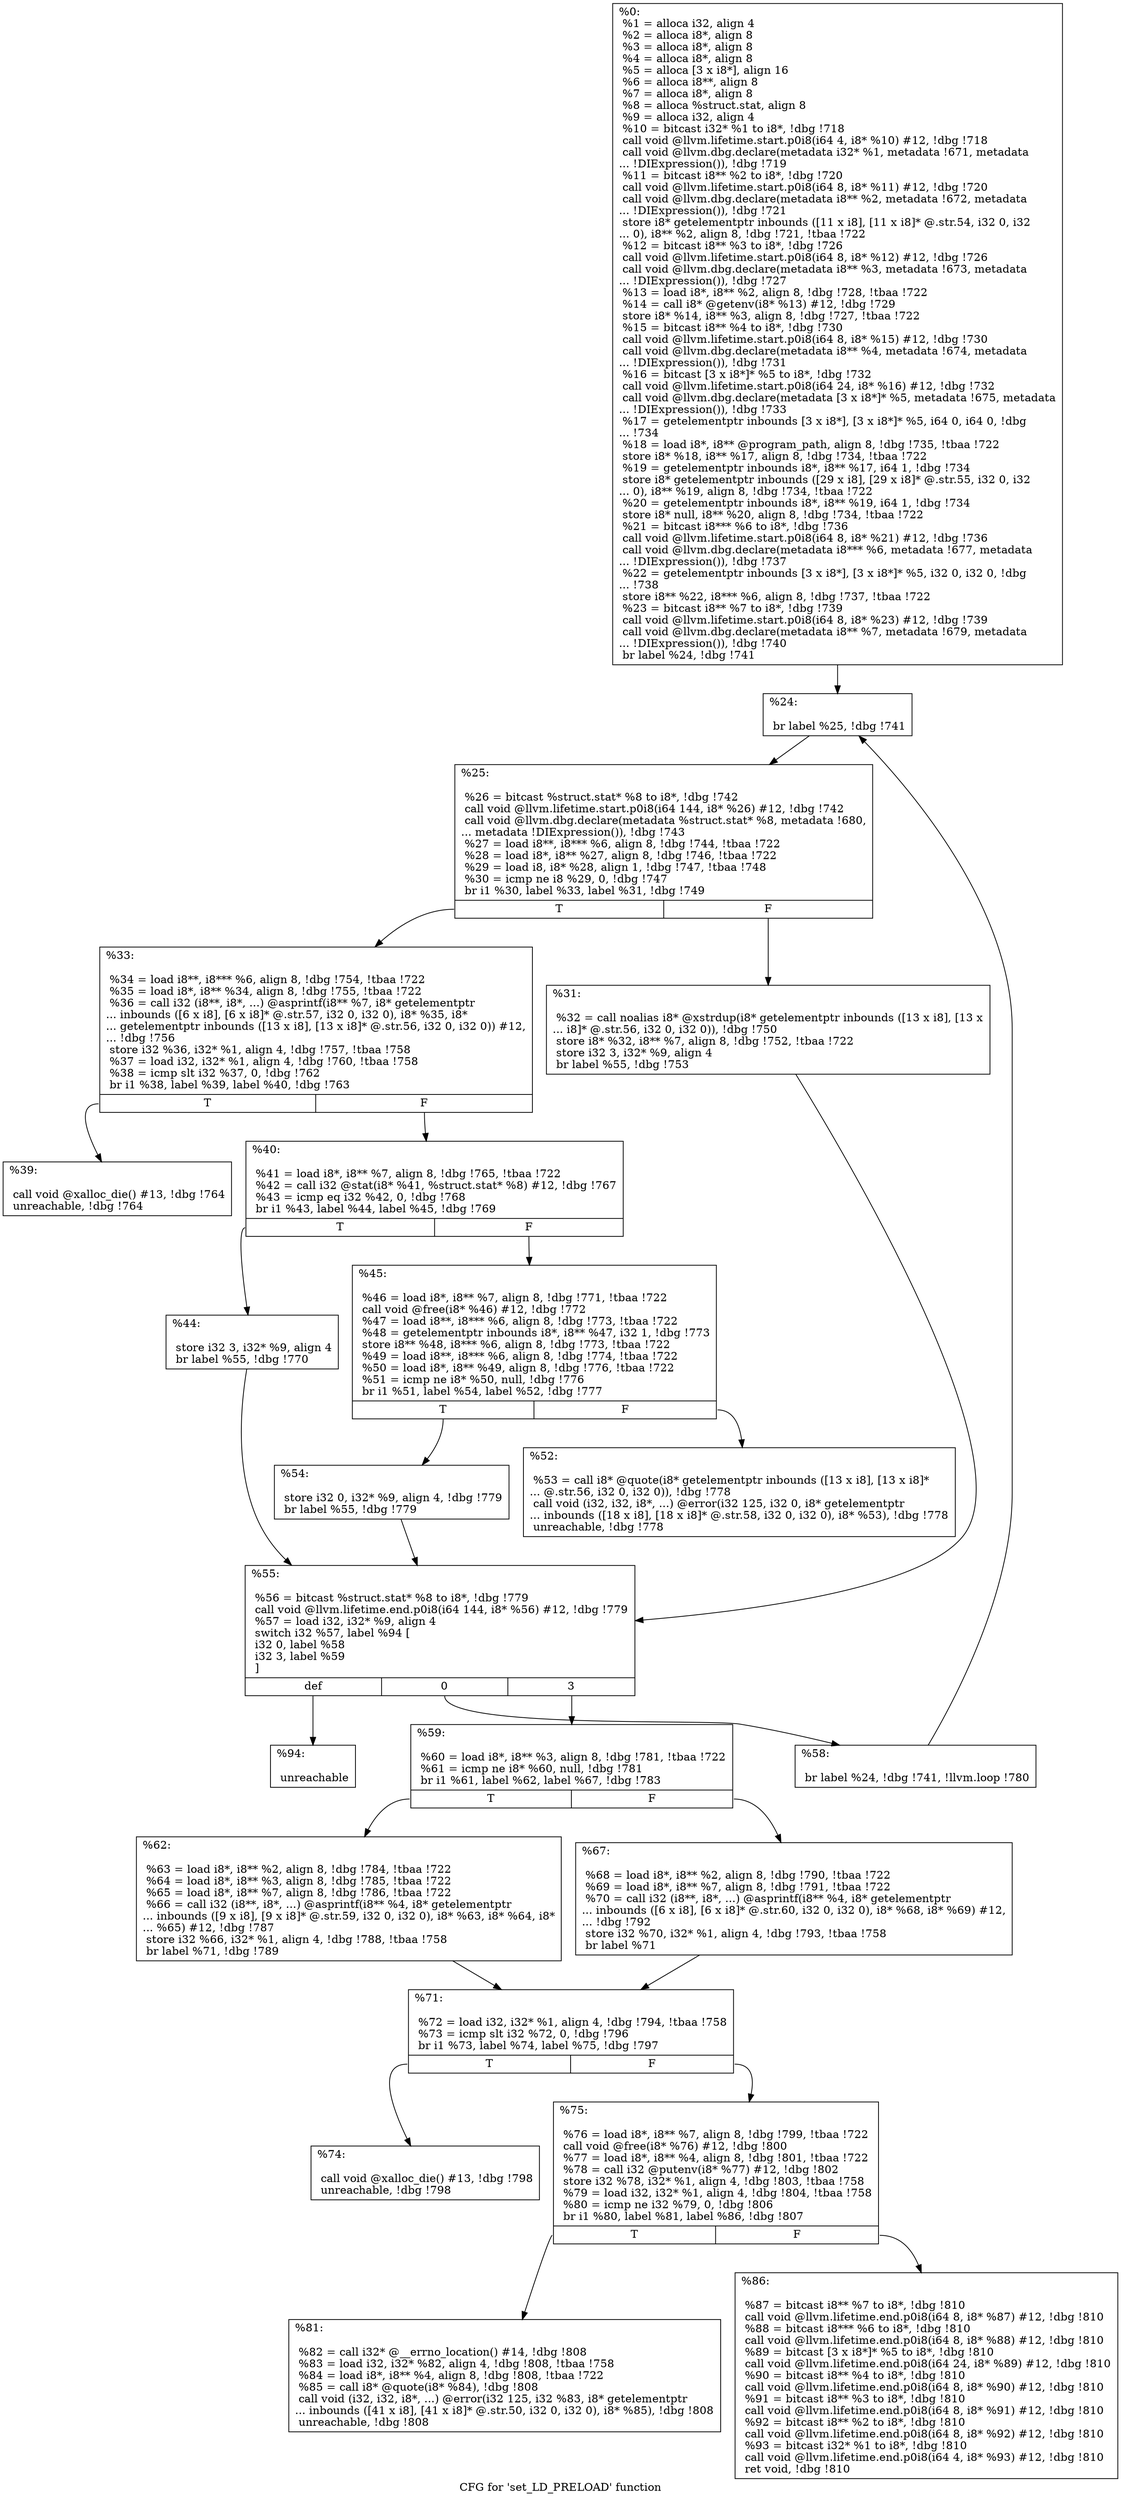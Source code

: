 digraph "CFG for 'set_LD_PRELOAD' function" {
	label="CFG for 'set_LD_PRELOAD' function";

	Node0x1280a10 [shape=record,label="{%0:\l  %1 = alloca i32, align 4\l  %2 = alloca i8*, align 8\l  %3 = alloca i8*, align 8\l  %4 = alloca i8*, align 8\l  %5 = alloca [3 x i8*], align 16\l  %6 = alloca i8**, align 8\l  %7 = alloca i8*, align 8\l  %8 = alloca %struct.stat, align 8\l  %9 = alloca i32, align 4\l  %10 = bitcast i32* %1 to i8*, !dbg !718\l  call void @llvm.lifetime.start.p0i8(i64 4, i8* %10) #12, !dbg !718\l  call void @llvm.dbg.declare(metadata i32* %1, metadata !671, metadata\l... !DIExpression()), !dbg !719\l  %11 = bitcast i8** %2 to i8*, !dbg !720\l  call void @llvm.lifetime.start.p0i8(i64 8, i8* %11) #12, !dbg !720\l  call void @llvm.dbg.declare(metadata i8** %2, metadata !672, metadata\l... !DIExpression()), !dbg !721\l  store i8* getelementptr inbounds ([11 x i8], [11 x i8]* @.str.54, i32 0, i32\l... 0), i8** %2, align 8, !dbg !721, !tbaa !722\l  %12 = bitcast i8** %3 to i8*, !dbg !726\l  call void @llvm.lifetime.start.p0i8(i64 8, i8* %12) #12, !dbg !726\l  call void @llvm.dbg.declare(metadata i8** %3, metadata !673, metadata\l... !DIExpression()), !dbg !727\l  %13 = load i8*, i8** %2, align 8, !dbg !728, !tbaa !722\l  %14 = call i8* @getenv(i8* %13) #12, !dbg !729\l  store i8* %14, i8** %3, align 8, !dbg !727, !tbaa !722\l  %15 = bitcast i8** %4 to i8*, !dbg !730\l  call void @llvm.lifetime.start.p0i8(i64 8, i8* %15) #12, !dbg !730\l  call void @llvm.dbg.declare(metadata i8** %4, metadata !674, metadata\l... !DIExpression()), !dbg !731\l  %16 = bitcast [3 x i8*]* %5 to i8*, !dbg !732\l  call void @llvm.lifetime.start.p0i8(i64 24, i8* %16) #12, !dbg !732\l  call void @llvm.dbg.declare(metadata [3 x i8*]* %5, metadata !675, metadata\l... !DIExpression()), !dbg !733\l  %17 = getelementptr inbounds [3 x i8*], [3 x i8*]* %5, i64 0, i64 0, !dbg\l... !734\l  %18 = load i8*, i8** @program_path, align 8, !dbg !735, !tbaa !722\l  store i8* %18, i8** %17, align 8, !dbg !734, !tbaa !722\l  %19 = getelementptr inbounds i8*, i8** %17, i64 1, !dbg !734\l  store i8* getelementptr inbounds ([29 x i8], [29 x i8]* @.str.55, i32 0, i32\l... 0), i8** %19, align 8, !dbg !734, !tbaa !722\l  %20 = getelementptr inbounds i8*, i8** %19, i64 1, !dbg !734\l  store i8* null, i8** %20, align 8, !dbg !734, !tbaa !722\l  %21 = bitcast i8*** %6 to i8*, !dbg !736\l  call void @llvm.lifetime.start.p0i8(i64 8, i8* %21) #12, !dbg !736\l  call void @llvm.dbg.declare(metadata i8*** %6, metadata !677, metadata\l... !DIExpression()), !dbg !737\l  %22 = getelementptr inbounds [3 x i8*], [3 x i8*]* %5, i32 0, i32 0, !dbg\l... !738\l  store i8** %22, i8*** %6, align 8, !dbg !737, !tbaa !722\l  %23 = bitcast i8** %7 to i8*, !dbg !739\l  call void @llvm.lifetime.start.p0i8(i64 8, i8* %23) #12, !dbg !739\l  call void @llvm.dbg.declare(metadata i8** %7, metadata !679, metadata\l... !DIExpression()), !dbg !740\l  br label %24, !dbg !741\l}"];
	Node0x1280a10 -> Node0x1280a60;
	Node0x1280a60 [shape=record,label="{%24:\l\l  br label %25, !dbg !741\l}"];
	Node0x1280a60 -> Node0x1280ab0;
	Node0x1280ab0 [shape=record,label="{%25:\l\l  %26 = bitcast %struct.stat* %8 to i8*, !dbg !742\l  call void @llvm.lifetime.start.p0i8(i64 144, i8* %26) #12, !dbg !742\l  call void @llvm.dbg.declare(metadata %struct.stat* %8, metadata !680,\l... metadata !DIExpression()), !dbg !743\l  %27 = load i8**, i8*** %6, align 8, !dbg !744, !tbaa !722\l  %28 = load i8*, i8** %27, align 8, !dbg !746, !tbaa !722\l  %29 = load i8, i8* %28, align 1, !dbg !747, !tbaa !748\l  %30 = icmp ne i8 %29, 0, !dbg !747\l  br i1 %30, label %33, label %31, !dbg !749\l|{<s0>T|<s1>F}}"];
	Node0x1280ab0:s0 -> Node0x1280b50;
	Node0x1280ab0:s1 -> Node0x1280b00;
	Node0x1280b00 [shape=record,label="{%31:\l\l  %32 = call noalias i8* @xstrdup(i8* getelementptr inbounds ([13 x i8], [13 x\l... i8]* @.str.56, i32 0, i32 0)), !dbg !750\l  store i8* %32, i8** %7, align 8, !dbg !752, !tbaa !722\l  store i32 3, i32* %9, align 4\l  br label %55, !dbg !753\l}"];
	Node0x1280b00 -> Node0x1280d80;
	Node0x1280b50 [shape=record,label="{%33:\l\l  %34 = load i8**, i8*** %6, align 8, !dbg !754, !tbaa !722\l  %35 = load i8*, i8** %34, align 8, !dbg !755, !tbaa !722\l  %36 = call i32 (i8**, i8*, ...) @asprintf(i8** %7, i8* getelementptr\l... inbounds ([6 x i8], [6 x i8]* @.str.57, i32 0, i32 0), i8* %35, i8*\l... getelementptr inbounds ([13 x i8], [13 x i8]* @.str.56, i32 0, i32 0)) #12,\l... !dbg !756\l  store i32 %36, i32* %1, align 4, !dbg !757, !tbaa !758\l  %37 = load i32, i32* %1, align 4, !dbg !760, !tbaa !758\l  %38 = icmp slt i32 %37, 0, !dbg !762\l  br i1 %38, label %39, label %40, !dbg !763\l|{<s0>T|<s1>F}}"];
	Node0x1280b50:s0 -> Node0x1280ba0;
	Node0x1280b50:s1 -> Node0x1280bf0;
	Node0x1280ba0 [shape=record,label="{%39:\l\l  call void @xalloc_die() #13, !dbg !764\l  unreachable, !dbg !764\l}"];
	Node0x1280bf0 [shape=record,label="{%40:\l\l  %41 = load i8*, i8** %7, align 8, !dbg !765, !tbaa !722\l  %42 = call i32 @stat(i8* %41, %struct.stat* %8) #12, !dbg !767\l  %43 = icmp eq i32 %42, 0, !dbg !768\l  br i1 %43, label %44, label %45, !dbg !769\l|{<s0>T|<s1>F}}"];
	Node0x1280bf0:s0 -> Node0x1280c40;
	Node0x1280bf0:s1 -> Node0x1280c90;
	Node0x1280c40 [shape=record,label="{%44:\l\l  store i32 3, i32* %9, align 4\l  br label %55, !dbg !770\l}"];
	Node0x1280c40 -> Node0x1280d80;
	Node0x1280c90 [shape=record,label="{%45:\l\l  %46 = load i8*, i8** %7, align 8, !dbg !771, !tbaa !722\l  call void @free(i8* %46) #12, !dbg !772\l  %47 = load i8**, i8*** %6, align 8, !dbg !773, !tbaa !722\l  %48 = getelementptr inbounds i8*, i8** %47, i32 1, !dbg !773\l  store i8** %48, i8*** %6, align 8, !dbg !773, !tbaa !722\l  %49 = load i8**, i8*** %6, align 8, !dbg !774, !tbaa !722\l  %50 = load i8*, i8** %49, align 8, !dbg !776, !tbaa !722\l  %51 = icmp ne i8* %50, null, !dbg !776\l  br i1 %51, label %54, label %52, !dbg !777\l|{<s0>T|<s1>F}}"];
	Node0x1280c90:s0 -> Node0x1280d30;
	Node0x1280c90:s1 -> Node0x1280ce0;
	Node0x1280ce0 [shape=record,label="{%52:\l\l  %53 = call i8* @quote(i8* getelementptr inbounds ([13 x i8], [13 x i8]*\l... @.str.56, i32 0, i32 0)), !dbg !778\l  call void (i32, i32, i8*, ...) @error(i32 125, i32 0, i8* getelementptr\l... inbounds ([18 x i8], [18 x i8]* @.str.58, i32 0, i32 0), i8* %53), !dbg !778\l  unreachable, !dbg !778\l}"];
	Node0x1280d30 [shape=record,label="{%54:\l\l  store i32 0, i32* %9, align 4, !dbg !779\l  br label %55, !dbg !779\l}"];
	Node0x1280d30 -> Node0x1280d80;
	Node0x1280d80 [shape=record,label="{%55:\l\l  %56 = bitcast %struct.stat* %8 to i8*, !dbg !779\l  call void @llvm.lifetime.end.p0i8(i64 144, i8* %56) #12, !dbg !779\l  %57 = load i32, i32* %9, align 4\l  switch i32 %57, label %94 [\l    i32 0, label %58\l    i32 3, label %59\l  ]\l|{<s0>def|<s1>0|<s2>3}}"];
	Node0x1280d80:s0 -> Node0x12810a0;
	Node0x1280d80:s1 -> Node0x1280dd0;
	Node0x1280d80:s2 -> Node0x1280e20;
	Node0x1280dd0 [shape=record,label="{%58:\l\l  br label %24, !dbg !741, !llvm.loop !780\l}"];
	Node0x1280dd0 -> Node0x1280a60;
	Node0x1280e20 [shape=record,label="{%59:\l\l  %60 = load i8*, i8** %3, align 8, !dbg !781, !tbaa !722\l  %61 = icmp ne i8* %60, null, !dbg !781\l  br i1 %61, label %62, label %67, !dbg !783\l|{<s0>T|<s1>F}}"];
	Node0x1280e20:s0 -> Node0x1280e70;
	Node0x1280e20:s1 -> Node0x1280ec0;
	Node0x1280e70 [shape=record,label="{%62:\l\l  %63 = load i8*, i8** %2, align 8, !dbg !784, !tbaa !722\l  %64 = load i8*, i8** %3, align 8, !dbg !785, !tbaa !722\l  %65 = load i8*, i8** %7, align 8, !dbg !786, !tbaa !722\l  %66 = call i32 (i8**, i8*, ...) @asprintf(i8** %4, i8* getelementptr\l... inbounds ([9 x i8], [9 x i8]* @.str.59, i32 0, i32 0), i8* %63, i8* %64, i8*\l... %65) #12, !dbg !787\l  store i32 %66, i32* %1, align 4, !dbg !788, !tbaa !758\l  br label %71, !dbg !789\l}"];
	Node0x1280e70 -> Node0x1280f10;
	Node0x1280ec0 [shape=record,label="{%67:\l\l  %68 = load i8*, i8** %2, align 8, !dbg !790, !tbaa !722\l  %69 = load i8*, i8** %7, align 8, !dbg !791, !tbaa !722\l  %70 = call i32 (i8**, i8*, ...) @asprintf(i8** %4, i8* getelementptr\l... inbounds ([6 x i8], [6 x i8]* @.str.60, i32 0, i32 0), i8* %68, i8* %69) #12,\l... !dbg !792\l  store i32 %70, i32* %1, align 4, !dbg !793, !tbaa !758\l  br label %71\l}"];
	Node0x1280ec0 -> Node0x1280f10;
	Node0x1280f10 [shape=record,label="{%71:\l\l  %72 = load i32, i32* %1, align 4, !dbg !794, !tbaa !758\l  %73 = icmp slt i32 %72, 0, !dbg !796\l  br i1 %73, label %74, label %75, !dbg !797\l|{<s0>T|<s1>F}}"];
	Node0x1280f10:s0 -> Node0x1280f60;
	Node0x1280f10:s1 -> Node0x1280fb0;
	Node0x1280f60 [shape=record,label="{%74:\l\l  call void @xalloc_die() #13, !dbg !798\l  unreachable, !dbg !798\l}"];
	Node0x1280fb0 [shape=record,label="{%75:\l\l  %76 = load i8*, i8** %7, align 8, !dbg !799, !tbaa !722\l  call void @free(i8* %76) #12, !dbg !800\l  %77 = load i8*, i8** %4, align 8, !dbg !801, !tbaa !722\l  %78 = call i32 @putenv(i8* %77) #12, !dbg !802\l  store i32 %78, i32* %1, align 4, !dbg !803, !tbaa !758\l  %79 = load i32, i32* %1, align 4, !dbg !804, !tbaa !758\l  %80 = icmp ne i32 %79, 0, !dbg !806\l  br i1 %80, label %81, label %86, !dbg !807\l|{<s0>T|<s1>F}}"];
	Node0x1280fb0:s0 -> Node0x1281000;
	Node0x1280fb0:s1 -> Node0x1281050;
	Node0x1281000 [shape=record,label="{%81:\l\l  %82 = call i32* @__errno_location() #14, !dbg !808\l  %83 = load i32, i32* %82, align 4, !dbg !808, !tbaa !758\l  %84 = load i8*, i8** %4, align 8, !dbg !808, !tbaa !722\l  %85 = call i8* @quote(i8* %84), !dbg !808\l  call void (i32, i32, i8*, ...) @error(i32 125, i32 %83, i8* getelementptr\l... inbounds ([41 x i8], [41 x i8]* @.str.50, i32 0, i32 0), i8* %85), !dbg !808\l  unreachable, !dbg !808\l}"];
	Node0x1281050 [shape=record,label="{%86:\l\l  %87 = bitcast i8** %7 to i8*, !dbg !810\l  call void @llvm.lifetime.end.p0i8(i64 8, i8* %87) #12, !dbg !810\l  %88 = bitcast i8*** %6 to i8*, !dbg !810\l  call void @llvm.lifetime.end.p0i8(i64 8, i8* %88) #12, !dbg !810\l  %89 = bitcast [3 x i8*]* %5 to i8*, !dbg !810\l  call void @llvm.lifetime.end.p0i8(i64 24, i8* %89) #12, !dbg !810\l  %90 = bitcast i8** %4 to i8*, !dbg !810\l  call void @llvm.lifetime.end.p0i8(i64 8, i8* %90) #12, !dbg !810\l  %91 = bitcast i8** %3 to i8*, !dbg !810\l  call void @llvm.lifetime.end.p0i8(i64 8, i8* %91) #12, !dbg !810\l  %92 = bitcast i8** %2 to i8*, !dbg !810\l  call void @llvm.lifetime.end.p0i8(i64 8, i8* %92) #12, !dbg !810\l  %93 = bitcast i32* %1 to i8*, !dbg !810\l  call void @llvm.lifetime.end.p0i8(i64 4, i8* %93) #12, !dbg !810\l  ret void, !dbg !810\l}"];
	Node0x12810a0 [shape=record,label="{%94:\l\l  unreachable\l}"];
}
